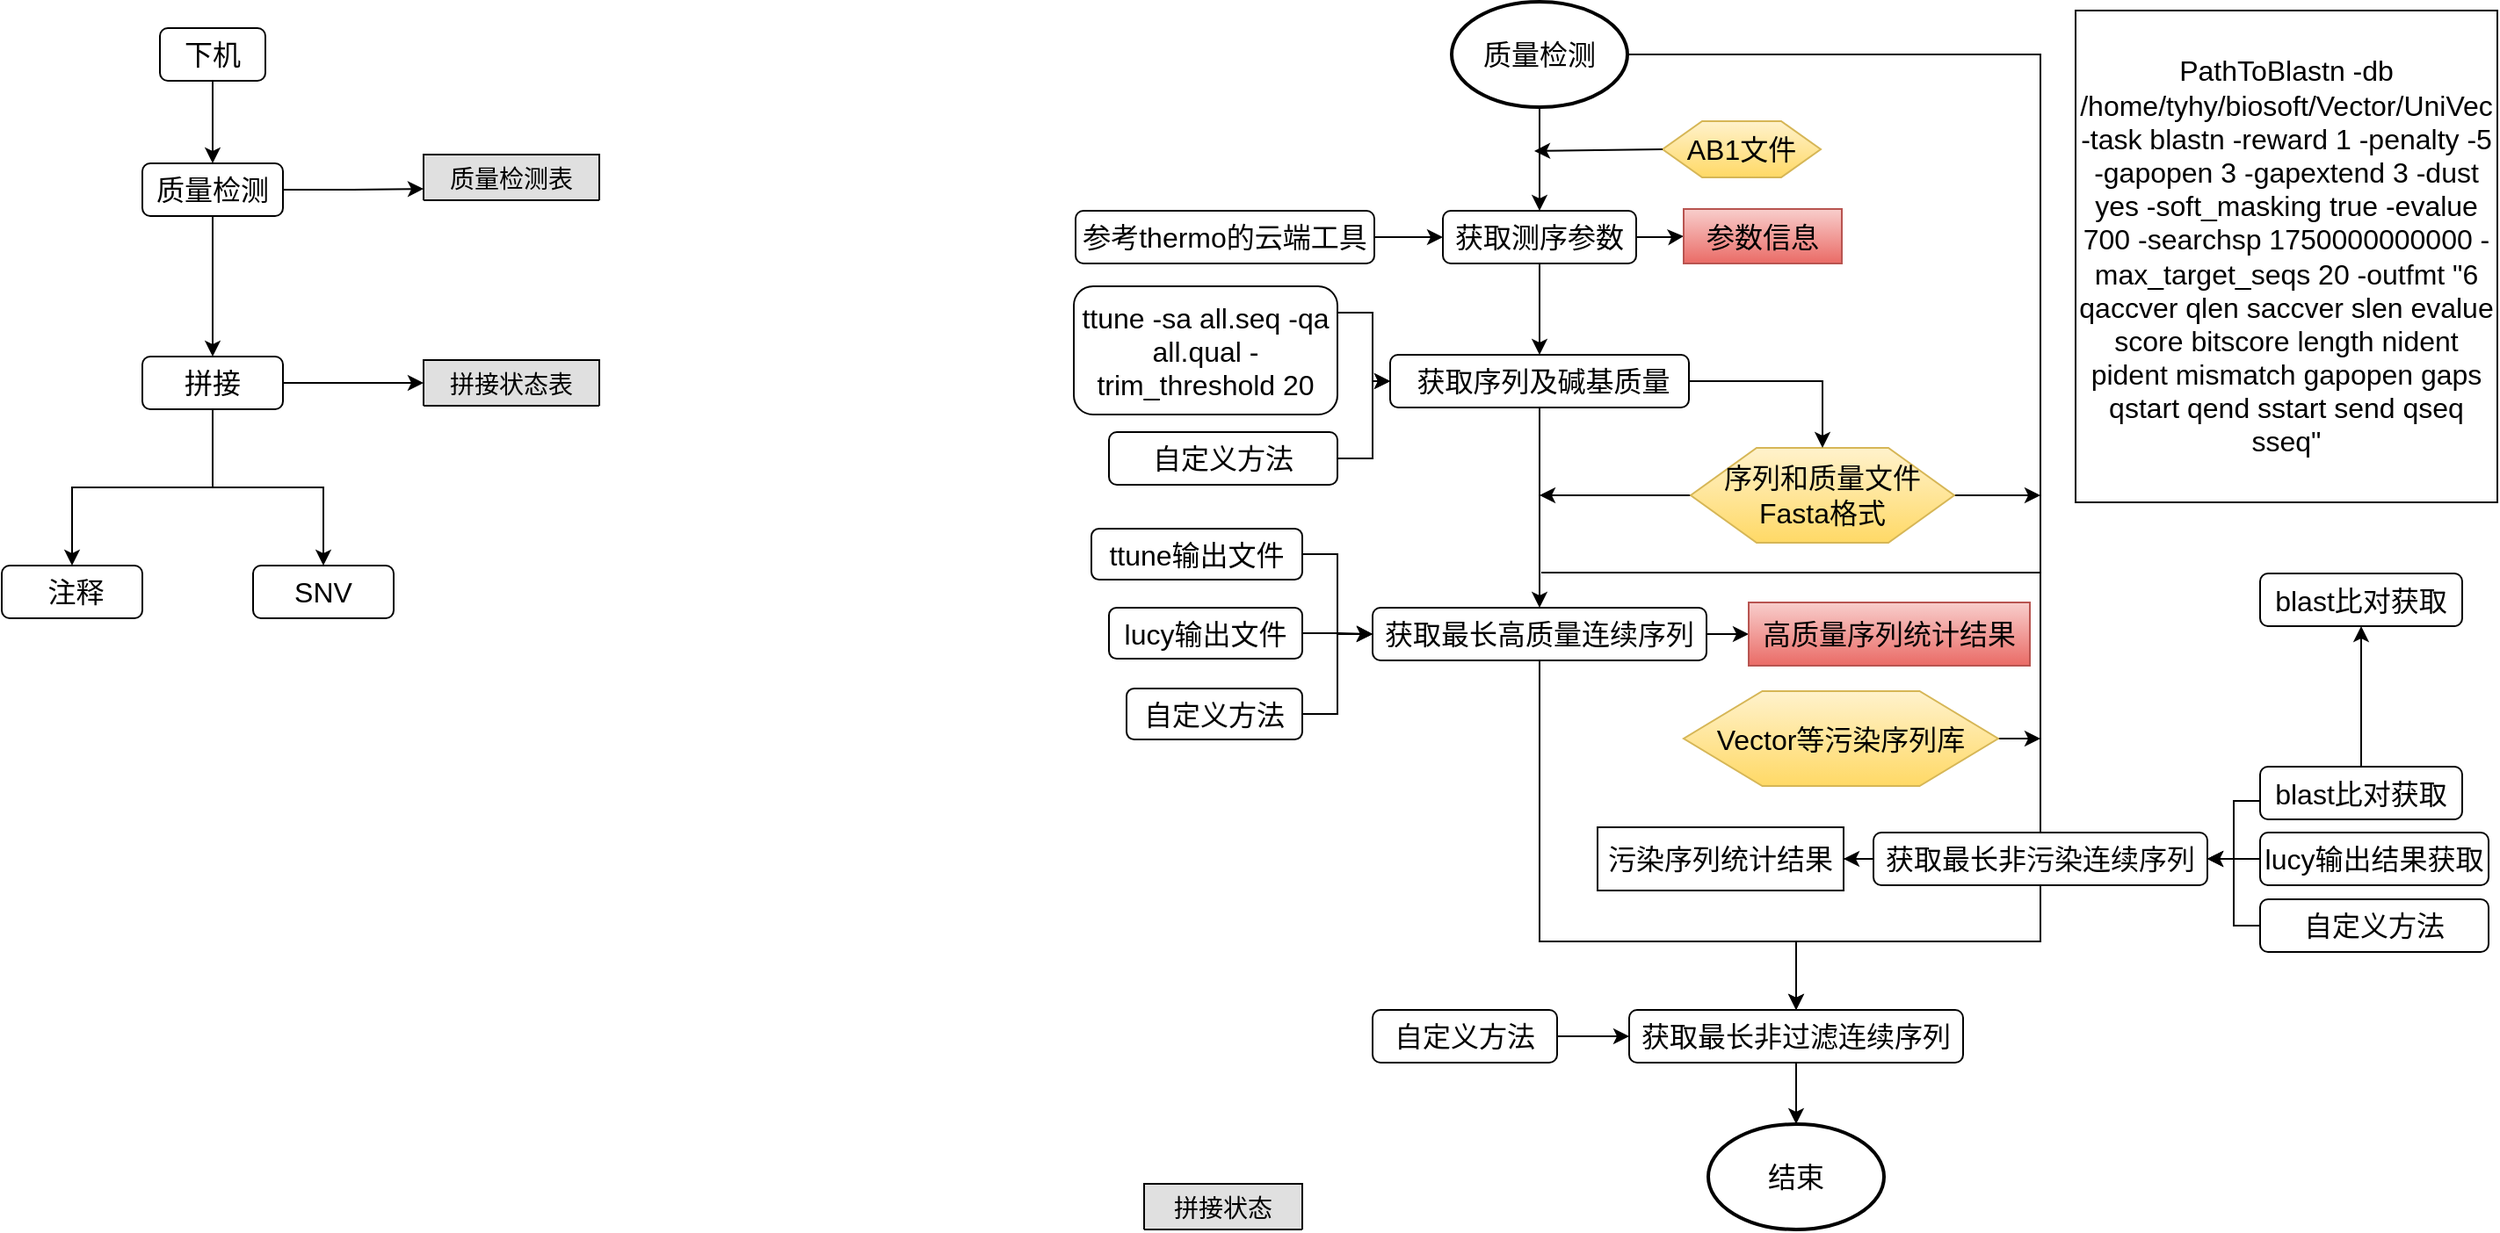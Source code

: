 <mxfile version="11.0.7" type="github"><diagram id="hXUTRAos1zV_h-Ge0WJK" name="ÃÂÃÂÃÂÃÂ§ÃÂÃÂÃÂÃÂ¬ÃÂÃÂÃÂÃÂ¬ 1 ÃÂÃÂÃÂÃÂ©ÃÂÃÂÃÂÃÂ¡ÃÂÃÂÃÂÃÂµ"><mxGraphModel dx="1422" dy="796" grid="1" gridSize="10" guides="1" tooltips="1" connect="1" arrows="1" fold="1" page="1" pageScale="1" pageWidth="827" pageHeight="1169" math="0" shadow="0"><root><mxCell id="0"/><mxCell id="1" parent="0"/><mxCell id="OMqw7U3pua5xunURWtS9-3" value="" style="edgeStyle=orthogonalEdgeStyle;rounded=0;orthogonalLoop=1;jettySize=auto;html=1;fontSize=16;" parent="1" source="OMqw7U3pua5xunURWtS9-1" target="OMqw7U3pua5xunURWtS9-2" edge="1"><mxGeometry relative="1" as="geometry"/></mxCell><mxCell id="OMqw7U3pua5xunURWtS9-1" value="下机" style="rounded=1;whiteSpace=wrap;html=1;fontSize=16;" parent="1" vertex="1"><mxGeometry x="320" y="40" width="60" height="30" as="geometry"/></mxCell><mxCell id="OMqw7U3pua5xunURWtS9-5" value="" style="edgeStyle=orthogonalEdgeStyle;rounded=0;orthogonalLoop=1;jettySize=auto;html=1;fontSize=16;entryX=0;entryY=0.75;entryDx=0;entryDy=0;" parent="1" source="OMqw7U3pua5xunURWtS9-2" target="OMqw7U3pua5xunURWtS9-9" edge="1"><mxGeometry relative="1" as="geometry"><mxPoint x="430" y="132" as="targetPoint"/></mxGeometry></mxCell><mxCell id="mqugwOnoWBToHVEHfGVO-2" value="" style="edgeStyle=orthogonalEdgeStyle;rounded=0;orthogonalLoop=1;jettySize=auto;html=1;" parent="1" source="OMqw7U3pua5xunURWtS9-2" target="mqugwOnoWBToHVEHfGVO-1" edge="1"><mxGeometry relative="1" as="geometry"/></mxCell><mxCell id="OMqw7U3pua5xunURWtS9-2" value="质量检测" style="rounded=1;whiteSpace=wrap;html=1;fontSize=16;" parent="1" vertex="1"><mxGeometry x="310" y="117" width="80" height="30" as="geometry"/></mxCell><mxCell id="mqugwOnoWBToHVEHfGVO-5" style="edgeStyle=orthogonalEdgeStyle;rounded=0;orthogonalLoop=1;jettySize=auto;html=1;entryX=0;entryY=0.5;entryDx=0;entryDy=0;" parent="1" source="mqugwOnoWBToHVEHfGVO-1" target="mqugwOnoWBToHVEHfGVO-3" edge="1"><mxGeometry relative="1" as="geometry"/></mxCell><mxCell id="oH58ICYXNor-6dpqI6_H-2" value="" style="edgeStyle=orthogonalEdgeStyle;rounded=0;orthogonalLoop=1;jettySize=auto;html=1;" edge="1" parent="1" source="mqugwOnoWBToHVEHfGVO-1" target="oH58ICYXNor-6dpqI6_H-1"><mxGeometry relative="1" as="geometry"/></mxCell><mxCell id="oH58ICYXNor-6dpqI6_H-4" style="edgeStyle=orthogonalEdgeStyle;rounded=0;orthogonalLoop=1;jettySize=auto;html=1;entryX=0.5;entryY=0;entryDx=0;entryDy=0;" edge="1" parent="1" source="mqugwOnoWBToHVEHfGVO-1" target="oH58ICYXNor-6dpqI6_H-3"><mxGeometry relative="1" as="geometry"/></mxCell><mxCell id="mqugwOnoWBToHVEHfGVO-1" value="拼接" style="rounded=1;whiteSpace=wrap;html=1;fontSize=16;" parent="1" vertex="1"><mxGeometry x="310" y="227" width="80" height="30" as="geometry"/></mxCell><mxCell id="oH58ICYXNor-6dpqI6_H-1" value="&amp;nbsp;注释" style="rounded=1;whiteSpace=wrap;html=1;fontSize=16;" vertex="1" parent="1"><mxGeometry x="230" y="346" width="80" height="30" as="geometry"/></mxCell><mxCell id="OMqw7U3pua5xunURWtS9-9" value="质量检测表" style="swimlane;fontStyle=0;childLayout=stackLayout;horizontal=1;startSize=26;fillColor=#e0e0e0;horizontalStack=0;resizeParent=1;resizeParentMax=0;resizeLast=0;collapsible=1;marginBottom=0;swimlaneFillColor=#ffffff;align=center;fontSize=14;" parent="1" vertex="1" collapsed="1"><mxGeometry x="470" y="112" width="100" height="26" as="geometry"><mxRectangle x="470" y="112" width="260" height="320" as="alternateBounds"/></mxGeometry></mxCell><mxCell id="OMqw7U3pua5xunURWtS9-12" value="Col1：样品名称&#10;Col2：测序文件&#10;Col3：原始长度&#10;Col4：低质量序列总长度&#10;Col5：低质量序列总长度占比&#10;Col6：低质量序列区间，s-e;s-e&#10;Col7：最长高质量序列连续区间，s-e&#10;Col8：过滤序列总长度（载体等）&#10;Col9：过滤序列总长度占比&#10;Col10：过滤序列区间，Vector:s-e;Vector:s-e&#10;Col11：最长非过滤序列连续区间，s-e&#10;Col12：去除序列总长度&#10;Col13：去除序列总长度占比&#10;Col14：去除序列中高质量序列长度&#10;Col15：去除序列中高质量序列占比&#10;Col16：低质量序列与高质量序列重叠长度&#10;Col17：保留序列长度&#10;Col18：保留序列长度占比&#10;Col19：保留序列区间,s-e&#10;Col20：拼接状态：[M/E/S/A/R]&#10;" style="text;strokeColor=none;fillColor=none;spacingLeft=4;spacingRight=4;overflow=hidden;rotatable=0;points=[[0,0.5],[1,0.5]];portConstraint=eastwest;fontSize=12;" parent="OMqw7U3pua5xunURWtS9-9" vertex="1"><mxGeometry y="26" width="100" height="294" as="geometry"/></mxCell><mxCell id="rMPtR7pV_oF-tUap3nxS-2" value="" style="edgeStyle=orthogonalEdgeStyle;rounded=0;orthogonalLoop=1;jettySize=auto;html=1;entryX=0.5;entryY=0;entryDx=0;entryDy=0;" parent="1" source="OMqw7U3pua5xunURWtS9-16" target="rMPtR7pV_oF-tUap3nxS-11" edge="1"><mxGeometry relative="1" as="geometry"><mxPoint x="1105" y="150" as="targetPoint"/></mxGeometry></mxCell><mxCell id="rMPtR7pV_oF-tUap3nxS-24" style="edgeStyle=orthogonalEdgeStyle;rounded=0;orthogonalLoop=1;jettySize=auto;html=1;fontSize=16;startArrow=none;startFill=0;endArrow=classic;endFill=1;entryX=0.5;entryY=0;entryDx=0;entryDy=0;" parent="1" source="OMqw7U3pua5xunURWtS9-16" target="rMPtR7pV_oF-tUap3nxS-35" edge="1"><mxGeometry relative="1" as="geometry"><mxPoint x="1390" y="510" as="targetPoint"/><Array as="points"><mxPoint x="1390" y="55"/><mxPoint x="1390" y="510"/></Array></mxGeometry></mxCell><mxCell id="OMqw7U3pua5xunURWtS9-16" value="质量检测" style="strokeWidth=2;html=1;shape=mxgraph.flowchart.start_1;whiteSpace=wrap;fontSize=16;" parent="1" vertex="1"><mxGeometry x="1055" y="25" width="100" height="60" as="geometry"/></mxCell><mxCell id="OMqw7U3pua5xunURWtS9-22" value="AB1文件" style="shape=hexagon;perimeter=hexagonPerimeter2;whiteSpace=wrap;html=1;fontSize=16;gradientColor=#ffd966;fillColor=#fff2cc;strokeColor=#d6b656;" parent="1" vertex="1"><mxGeometry x="1175" y="93" width="90" height="32" as="geometry"/></mxCell><mxCell id="rMPtR7pV_oF-tUap3nxS-23" style="edgeStyle=orthogonalEdgeStyle;rounded=0;orthogonalLoop=1;jettySize=auto;html=1;fontSize=16;" parent="1" source="OMqw7U3pua5xunURWtS9-23" edge="1"><mxGeometry relative="1" as="geometry"><mxPoint x="1105" y="306" as="targetPoint"/></mxGeometry></mxCell><mxCell id="rMPtR7pV_oF-tUap3nxS-25" style="edgeStyle=orthogonalEdgeStyle;rounded=0;orthogonalLoop=1;jettySize=auto;html=1;fontSize=16;" parent="1" source="OMqw7U3pua5xunURWtS9-23" edge="1"><mxGeometry relative="1" as="geometry"><mxPoint x="1390" y="306" as="targetPoint"/></mxGeometry></mxCell><mxCell id="OMqw7U3pua5xunURWtS9-23" value="序列和质量文件&lt;br&gt;Fasta格式" style="shape=hexagon;perimeter=hexagonPerimeter2;whiteSpace=wrap;html=1;fontSize=16;gradientColor=#ffd966;fillColor=#fff2cc;strokeColor=#d6b656;" parent="1" vertex="1"><mxGeometry x="1191" y="279" width="150" height="54" as="geometry"/></mxCell><mxCell id="rMPtR7pV_oF-tUap3nxS-8" value="" style="edgeStyle=orthogonalEdgeStyle;rounded=0;orthogonalLoop=1;jettySize=auto;html=1;entryX=0;entryY=0.5;entryDx=0;entryDy=0;" parent="1" source="rMPtR7pV_oF-tUap3nxS-7" target="rMPtR7pV_oF-tUap3nxS-3" edge="1"><mxGeometry relative="1" as="geometry"><Array as="points"><mxPoint x="1010" y="202"/><mxPoint x="1010" y="241"/></Array></mxGeometry></mxCell><mxCell id="rMPtR7pV_oF-tUap3nxS-20" style="edgeStyle=orthogonalEdgeStyle;rounded=0;orthogonalLoop=1;jettySize=auto;html=1;fontSize=16;entryX=0.5;entryY=0;entryDx=0;entryDy=0;" parent="1" source="rMPtR7pV_oF-tUap3nxS-3" target="OMqw7U3pua5xunURWtS9-23" edge="1"><mxGeometry relative="1" as="geometry"><mxPoint x="1270" y="270" as="targetPoint"/></mxGeometry></mxCell><mxCell id="rMPtR7pV_oF-tUap3nxS-22" value="" style="edgeStyle=orthogonalEdgeStyle;rounded=0;orthogonalLoop=1;jettySize=auto;html=1;fontSize=16;" parent="1" source="rMPtR7pV_oF-tUap3nxS-3" target="rMPtR7pV_oF-tUap3nxS-21" edge="1"><mxGeometry relative="1" as="geometry"/></mxCell><mxCell id="rMPtR7pV_oF-tUap3nxS-3" value="&amp;nbsp;获取序列及碱基质量" style="rounded=1;whiteSpace=wrap;html=1;fontSize=16;" parent="1" vertex="1"><mxGeometry x="1020" y="226" width="170" height="30" as="geometry"/></mxCell><mxCell id="rMPtR7pV_oF-tUap3nxS-27" value="" style="edgeStyle=orthogonalEdgeStyle;rounded=0;orthogonalLoop=1;jettySize=auto;html=1;startArrow=none;startFill=0;endArrow=classic;endFill=1;fontSize=16;entryX=0;entryY=0.5;entryDx=0;entryDy=0;" parent="1" source="rMPtR7pV_oF-tUap3nxS-26" target="rMPtR7pV_oF-tUap3nxS-21" edge="1"><mxGeometry relative="1" as="geometry"/></mxCell><mxCell id="rMPtR7pV_oF-tUap3nxS-38" value="" style="edgeStyle=orthogonalEdgeStyle;rounded=0;orthogonalLoop=1;jettySize=auto;html=1;startArrow=none;startFill=0;endArrow=classic;endFill=1;fontSize=16;entryX=0;entryY=0.5;entryDx=0;entryDy=0;" parent="1" source="rMPtR7pV_oF-tUap3nxS-21" target="rMPtR7pV_oF-tUap3nxS-39" edge="1"><mxGeometry relative="1" as="geometry"><mxPoint x="1216" y="385" as="targetPoint"/></mxGeometry></mxCell><mxCell id="rMPtR7pV_oF-tUap3nxS-49" style="edgeStyle=orthogonalEdgeStyle;rounded=0;orthogonalLoop=1;jettySize=auto;html=1;entryX=0.5;entryY=0;entryDx=0;entryDy=0;startArrow=none;startFill=0;endArrow=classic;endFill=1;fontSize=16;" parent="1" source="rMPtR7pV_oF-tUap3nxS-21" target="rMPtR7pV_oF-tUap3nxS-36" edge="1"><mxGeometry relative="1" as="geometry"><Array as="points"><mxPoint x="1105" y="560"/><mxPoint x="1251" y="560"/></Array></mxGeometry></mxCell><mxCell id="rMPtR7pV_oF-tUap3nxS-21" value="获取最长高质量连续序列" style="rounded=1;whiteSpace=wrap;html=1;fontSize=16;" parent="1" vertex="1"><mxGeometry x="1010" y="370" width="190" height="30" as="geometry"/></mxCell><mxCell id="rMPtR7pV_oF-tUap3nxS-26" value="ttune输出文件" style="rounded=1;whiteSpace=wrap;html=1;fontSize=16;" parent="1" vertex="1"><mxGeometry x="850" y="325" width="120" height="29" as="geometry"/></mxCell><mxCell id="rMPtR7pV_oF-tUap3nxS-7" value="ttune -sa all.seq -qa all.qual -trim_threshold 20" style="rounded=1;whiteSpace=wrap;html=1;fontSize=16;" parent="1" vertex="1"><mxGeometry x="840" y="187" width="150" height="73" as="geometry"/></mxCell><mxCell id="rMPtR7pV_oF-tUap3nxS-4" value="" style="endArrow=classic;html=1;exitX=0;exitY=0.5;exitDx=0;exitDy=0;" parent="1" source="OMqw7U3pua5xunURWtS9-22" edge="1"><mxGeometry width="50" height="50" relative="1" as="geometry"><mxPoint x="1151" y="109.5" as="sourcePoint"/><mxPoint x="1102" y="110" as="targetPoint"/></mxGeometry></mxCell><mxCell id="rMPtR7pV_oF-tUap3nxS-10" style="edgeStyle=orthogonalEdgeStyle;rounded=0;orthogonalLoop=1;jettySize=auto;html=1;fontSize=16;entryX=0;entryY=0.5;entryDx=0;entryDy=0;exitX=1;exitY=0.5;exitDx=0;exitDy=0;" parent="1" source="rMPtR7pV_oF-tUap3nxS-9" target="rMPtR7pV_oF-tUap3nxS-3" edge="1"><mxGeometry relative="1" as="geometry"><Array as="points"><mxPoint x="1010" y="285"/><mxPoint x="1010" y="241"/></Array></mxGeometry></mxCell><mxCell id="rMPtR7pV_oF-tUap3nxS-9" value="自定义方法" style="rounded=1;whiteSpace=wrap;html=1;fontSize=16;" parent="1" vertex="1"><mxGeometry x="860" y="270" width="130" height="30" as="geometry"/></mxCell><mxCell id="rMPtR7pV_oF-tUap3nxS-12" style="edgeStyle=orthogonalEdgeStyle;rounded=0;orthogonalLoop=1;jettySize=auto;html=1;entryX=0.5;entryY=0;entryDx=0;entryDy=0;fontSize=16;" parent="1" source="rMPtR7pV_oF-tUap3nxS-11" target="rMPtR7pV_oF-tUap3nxS-3" edge="1"><mxGeometry relative="1" as="geometry"/></mxCell><mxCell id="rMPtR7pV_oF-tUap3nxS-17" style="edgeStyle=orthogonalEdgeStyle;rounded=0;orthogonalLoop=1;jettySize=auto;html=1;entryX=0;entryY=0.5;entryDx=0;entryDy=0;fontSize=16;" parent="1" source="rMPtR7pV_oF-tUap3nxS-11" target="rMPtR7pV_oF-tUap3nxS-16" edge="1"><mxGeometry relative="1" as="geometry"/></mxCell><mxCell id="rMPtR7pV_oF-tUap3nxS-11" value="获取测序参数" style="rounded=1;whiteSpace=wrap;html=1;fontSize=16;" parent="1" vertex="1"><mxGeometry x="1050" y="144" width="110" height="30" as="geometry"/></mxCell><mxCell id="rMPtR7pV_oF-tUap3nxS-15" style="edgeStyle=orthogonalEdgeStyle;rounded=0;orthogonalLoop=1;jettySize=auto;html=1;entryX=0;entryY=0.5;entryDx=0;entryDy=0;fontSize=16;" parent="1" source="rMPtR7pV_oF-tUap3nxS-13" target="rMPtR7pV_oF-tUap3nxS-11" edge="1"><mxGeometry relative="1" as="geometry"/></mxCell><mxCell id="rMPtR7pV_oF-tUap3nxS-13" value="参考thermo的云端工具" style="rounded=1;whiteSpace=wrap;html=1;fontSize=16;" parent="1" vertex="1"><mxGeometry x="841" y="144" width="170" height="30" as="geometry"/></mxCell><mxCell id="rMPtR7pV_oF-tUap3nxS-16" value="参数信息" style="whiteSpace=wrap;html=1;aspect=fixed;fontSize=16;fillColor=#f8cecc;strokeColor=#b85450;gradientColor=#ea6b66;" parent="1" vertex="1"><mxGeometry x="1187" y="143" width="90" height="31" as="geometry"/></mxCell><mxCell id="rMPtR7pV_oF-tUap3nxS-29" style="edgeStyle=orthogonalEdgeStyle;rounded=0;orthogonalLoop=1;jettySize=auto;html=1;entryX=0;entryY=0.5;entryDx=0;entryDy=0;startArrow=none;startFill=0;endArrow=classic;endFill=1;fontSize=16;" parent="1" source="rMPtR7pV_oF-tUap3nxS-28" target="rMPtR7pV_oF-tUap3nxS-21" edge="1"><mxGeometry relative="1" as="geometry"/></mxCell><mxCell id="rMPtR7pV_oF-tUap3nxS-28" value="lucy输出文件" style="rounded=1;whiteSpace=wrap;html=1;fontSize=16;" parent="1" vertex="1"><mxGeometry x="860" y="370" width="110" height="29" as="geometry"/></mxCell><mxCell id="rMPtR7pV_oF-tUap3nxS-31" style="edgeStyle=orthogonalEdgeStyle;rounded=0;orthogonalLoop=1;jettySize=auto;html=1;entryX=0;entryY=0.5;entryDx=0;entryDy=0;startArrow=none;startFill=0;endArrow=classic;endFill=1;fontSize=16;" parent="1" source="rMPtR7pV_oF-tUap3nxS-30" target="rMPtR7pV_oF-tUap3nxS-21" edge="1"><mxGeometry relative="1" as="geometry"/></mxCell><mxCell id="rMPtR7pV_oF-tUap3nxS-30" value="自定义方法" style="rounded=1;whiteSpace=wrap;html=1;fontSize=16;" parent="1" vertex="1"><mxGeometry x="870" y="416" width="100" height="29" as="geometry"/></mxCell><mxCell id="rMPtR7pV_oF-tUap3nxS-34" style="edgeStyle=orthogonalEdgeStyle;rounded=0;orthogonalLoop=1;jettySize=auto;html=1;startArrow=none;startFill=0;endArrow=classic;endFill=1;fontSize=16;" parent="1" source="rMPtR7pV_oF-tUap3nxS-32" edge="1"><mxGeometry relative="1" as="geometry"><mxPoint x="1390" y="444.5" as="targetPoint"/></mxGeometry></mxCell><mxCell id="rMPtR7pV_oF-tUap3nxS-32" value="Vector等污染序列库" style="shape=hexagon;perimeter=hexagonPerimeter2;whiteSpace=wrap;html=1;fontSize=16;gradientColor=#ffd966;fillColor=#fff2cc;strokeColor=#d6b656;" parent="1" vertex="1"><mxGeometry x="1187" y="417.5" width="179" height="54" as="geometry"/></mxCell><mxCell id="rMPtR7pV_oF-tUap3nxS-33" value="" style="endArrow=none;html=1;fontSize=16;" parent="1" edge="1"><mxGeometry width="50" height="50" relative="1" as="geometry"><mxPoint x="1106" y="350" as="sourcePoint"/><mxPoint x="1390" y="350" as="targetPoint"/></mxGeometry></mxCell><mxCell id="rMPtR7pV_oF-tUap3nxS-41" style="edgeStyle=orthogonalEdgeStyle;rounded=0;orthogonalLoop=1;jettySize=auto;html=1;startArrow=none;startFill=0;endArrow=classic;endFill=1;fontSize=16;entryX=1;entryY=0.5;entryDx=0;entryDy=0;" parent="1" source="rMPtR7pV_oF-tUap3nxS-35" target="rMPtR7pV_oF-tUap3nxS-40" edge="1"><mxGeometry relative="1" as="geometry"><mxPoint x="1250" y="513" as="targetPoint"/></mxGeometry></mxCell><mxCell id="rMPtR7pV_oF-tUap3nxS-43" value="" style="edgeStyle=orthogonalEdgeStyle;rounded=0;orthogonalLoop=1;jettySize=auto;html=1;startArrow=none;startFill=0;endArrow=classic;endFill=1;fontSize=16;exitX=0;exitY=0.5;exitDx=0;exitDy=0;" parent="1" source="rMPtR7pV_oF-tUap3nxS-42" target="rMPtR7pV_oF-tUap3nxS-35" edge="1"><mxGeometry relative="1" as="geometry"><Array as="points"><mxPoint x="1515" y="480"/><mxPoint x="1500" y="480"/><mxPoint x="1500" y="513"/></Array></mxGeometry></mxCell><mxCell id="rMPtR7pV_oF-tUap3nxS-50" style="edgeStyle=orthogonalEdgeStyle;rounded=0;orthogonalLoop=1;jettySize=auto;html=1;entryX=0.5;entryY=0;entryDx=0;entryDy=0;startArrow=none;startFill=0;endArrow=classic;endFill=1;fontSize=16;" parent="1" source="rMPtR7pV_oF-tUap3nxS-35" target="rMPtR7pV_oF-tUap3nxS-36" edge="1"><mxGeometry relative="1" as="geometry"><Array as="points"><mxPoint x="1390" y="560"/><mxPoint x="1251" y="560"/></Array></mxGeometry></mxCell><mxCell id="rMPtR7pV_oF-tUap3nxS-35" value="获取最长非污染连续序列" style="rounded=1;whiteSpace=wrap;html=1;fontSize=16;" parent="1" vertex="1"><mxGeometry x="1295" y="498" width="190" height="30" as="geometry"/></mxCell><mxCell id="rMPtR7pV_oF-tUap3nxS-57" value="" style="edgeStyle=orthogonalEdgeStyle;rounded=0;orthogonalLoop=1;jettySize=auto;html=1;startArrow=none;startFill=0;endArrow=classic;endFill=1;fontSize=16;" parent="1" source="rMPtR7pV_oF-tUap3nxS-42" target="rMPtR7pV_oF-tUap3nxS-56" edge="1"><mxGeometry relative="1" as="geometry"/></mxCell><mxCell id="rMPtR7pV_oF-tUap3nxS-42" value="blast比对获取" style="rounded=1;whiteSpace=wrap;html=1;fontSize=16;" parent="1" vertex="1"><mxGeometry x="1515" y="460.5" width="115" height="30" as="geometry"/></mxCell><mxCell id="rMPtR7pV_oF-tUap3nxS-56" value="blast比对获取" style="rounded=1;whiteSpace=wrap;html=1;fontSize=16;" parent="1" vertex="1"><mxGeometry x="1515" y="350.5" width="115" height="30" as="geometry"/></mxCell><mxCell id="rMPtR7pV_oF-tUap3nxS-52" value="" style="edgeStyle=orthogonalEdgeStyle;rounded=0;orthogonalLoop=1;jettySize=auto;html=1;startArrow=none;startFill=0;endArrow=classic;endFill=1;fontSize=16;" parent="1" source="rMPtR7pV_oF-tUap3nxS-51" target="rMPtR7pV_oF-tUap3nxS-36" edge="1"><mxGeometry relative="1" as="geometry"/></mxCell><mxCell id="rMPtR7pV_oF-tUap3nxS-54" value="" style="edgeStyle=orthogonalEdgeStyle;rounded=0;orthogonalLoop=1;jettySize=auto;html=1;startArrow=none;startFill=0;endArrow=classic;endFill=1;fontSize=16;entryX=0.5;entryY=0;entryDx=0;entryDy=0;entryPerimeter=0;" parent="1" source="rMPtR7pV_oF-tUap3nxS-36" target="rMPtR7pV_oF-tUap3nxS-55" edge="1"><mxGeometry relative="1" as="geometry"><mxPoint x="1251" y="709" as="targetPoint"/></mxGeometry></mxCell><mxCell id="rMPtR7pV_oF-tUap3nxS-36" value="获取最长非过滤连续序列" style="rounded=1;whiteSpace=wrap;html=1;fontSize=16;" parent="1" vertex="1"><mxGeometry x="1156" y="599" width="190" height="30" as="geometry"/></mxCell><mxCell id="rMPtR7pV_oF-tUap3nxS-51" value="自定义方法" style="rounded=1;whiteSpace=wrap;html=1;fontSize=16;" parent="1" vertex="1"><mxGeometry x="1010" y="599" width="105" height="30" as="geometry"/></mxCell><mxCell id="rMPtR7pV_oF-tUap3nxS-39" value="高质量序列统计结果" style="rounded=0;whiteSpace=wrap;html=1;fontSize=16;gradientColor=#ea6b66;fillColor=#f8cecc;strokeColor=#b85450;" parent="1" vertex="1"><mxGeometry x="1224" y="367" width="160" height="36" as="geometry"/></mxCell><mxCell id="rMPtR7pV_oF-tUap3nxS-40" value="污染序列统计结果" style="rounded=0;whiteSpace=wrap;html=1;fontSize=16;" parent="1" vertex="1"><mxGeometry x="1138" y="495" width="140" height="36" as="geometry"/></mxCell><mxCell id="rMPtR7pV_oF-tUap3nxS-45" style="edgeStyle=orthogonalEdgeStyle;rounded=0;orthogonalLoop=1;jettySize=auto;html=1;entryX=1;entryY=0.5;entryDx=0;entryDy=0;startArrow=none;startFill=0;endArrow=classic;endFill=1;fontSize=16;" parent="1" source="rMPtR7pV_oF-tUap3nxS-44" target="rMPtR7pV_oF-tUap3nxS-35" edge="1"><mxGeometry relative="1" as="geometry"/></mxCell><mxCell id="rMPtR7pV_oF-tUap3nxS-44" value="lucy输出结果获取" style="rounded=1;whiteSpace=wrap;html=1;fontSize=16;" parent="1" vertex="1"><mxGeometry x="1515" y="498" width="130" height="30" as="geometry"/></mxCell><mxCell id="rMPtR7pV_oF-tUap3nxS-48" style="edgeStyle=orthogonalEdgeStyle;rounded=0;orthogonalLoop=1;jettySize=auto;html=1;entryX=1;entryY=0.5;entryDx=0;entryDy=0;startArrow=none;startFill=0;endArrow=classic;endFill=1;fontSize=16;" parent="1" source="rMPtR7pV_oF-tUap3nxS-46" target="rMPtR7pV_oF-tUap3nxS-35" edge="1"><mxGeometry relative="1" as="geometry"><Array as="points"><mxPoint x="1500" y="551"/><mxPoint x="1500" y="513"/></Array></mxGeometry></mxCell><mxCell id="rMPtR7pV_oF-tUap3nxS-46" value="自定义方法" style="rounded=1;whiteSpace=wrap;html=1;fontSize=16;" parent="1" vertex="1"><mxGeometry x="1515" y="536" width="130" height="30" as="geometry"/></mxCell><mxCell id="rMPtR7pV_oF-tUap3nxS-55" value="结束" style="strokeWidth=2;html=1;shape=mxgraph.flowchart.start_1;whiteSpace=wrap;fontSize=16;" parent="1" vertex="1"><mxGeometry x="1201" y="664" width="100" height="60" as="geometry"/></mxCell><mxCell id="rMPtR7pV_oF-tUap3nxS-59" value="PathToBlastn -db /home/tyhy/biosoft/Vector/UniVec -task blastn -reward 1 -penalty -5 -gapopen 3 -gapextend 3 -dust yes -soft_masking true -evalue 700 -searchsp 1750000000000 -max_target_seqs 20 -outfmt &quot;6 qaccver qlen saccver slen evalue score bitscore length nident pident mismatch gapopen gaps qstart qend sstart send qseq sseq&quot;" style="rounded=0;whiteSpace=wrap;html=1;fontSize=16;" parent="1" vertex="1"><mxGeometry x="1410" y="30" width="240" height="280" as="geometry"/></mxCell><mxCell id="mqugwOnoWBToHVEHfGVO-3" value="拼接状态表" style="swimlane;fontStyle=0;childLayout=stackLayout;horizontal=1;startSize=26;fillColor=#e0e0e0;horizontalStack=0;resizeParent=1;resizeParentMax=0;resizeLast=0;collapsible=1;marginBottom=0;swimlaneFillColor=#ffffff;align=center;fontSize=14;" parent="1" vertex="1" collapsed="1"><mxGeometry x="470" y="229" width="100" height="26" as="geometry"><mxRectangle x="470" y="229" width="260" height="190" as="alternateBounds"/></mxGeometry></mxCell><mxCell id="mqugwOnoWBToHVEHfGVO-4" value="Col1：样品名称&#10;Col2：拼接状态(Y/P/N)&#10;Col3：Contig数目&#10;Col4：Contig长度(;分隔)&#10;Col5：参与拼接测序文件列表(;分隔)&#10;Col6：Singlets数&#10;Col7：Singlets测序文件列表(;隔开）&#10;Col8：序列质量测序不一致数&#10;Col9：序列质量不一致测序文件列表(;分隔)&#10;Col10：质量控制不达要求数&#10;Col11：质量控制不达要求测序文件列表(;分隔)&#10;" style="text;strokeColor=none;fillColor=none;spacingLeft=4;spacingRight=4;overflow=hidden;rotatable=0;points=[[0,0.5],[1,0.5]];portConstraint=eastwest;fontSize=12;" parent="mqugwOnoWBToHVEHfGVO-3" vertex="1"><mxGeometry y="26" width="100" height="164" as="geometry"/></mxCell><mxCell id="mqugwOnoWBToHVEHfGVO-6" value="拼接状态" style="swimlane;fontStyle=0;childLayout=stackLayout;horizontal=1;startSize=26;fillColor=#e0e0e0;horizontalStack=0;resizeParent=1;resizeParentMax=0;resizeLast=0;collapsible=1;marginBottom=0;swimlaneFillColor=#ffffff;align=center;fontSize=14;" parent="1" vertex="1" collapsed="1"><mxGeometry x="880" y="698" width="90" height="26" as="geometry"><mxRectangle x="880" y="698" width="310" height="200" as="alternateBounds"/></mxGeometry></mxCell><mxCell id="mqugwOnoWBToHVEHfGVO-7" value="M： Missing，在处理中被过滤（比如文件错误等）&#10;E：Exclude, 在处理中，没有缺少序列或质量&#10;S：singlets，参与拼接，但没拼接成contig&#10;A：Assembly，参与拼接，拼接成contig&#10;R：Remove，没有达到质量要求，过滤" style="text;strokeColor=none;fillColor=none;spacingLeft=4;spacingRight=4;overflow=hidden;rotatable=0;points=[[0,0.5],[1,0.5]];portConstraint=eastwest;fontSize=12;" parent="mqugwOnoWBToHVEHfGVO-6" vertex="1"><mxGeometry y="26" width="90" height="174" as="geometry"/></mxCell><mxCell id="oH58ICYXNor-6dpqI6_H-3" value="SNV" style="rounded=1;whiteSpace=wrap;html=1;fontSize=16;" vertex="1" parent="1"><mxGeometry x="373" y="346" width="80" height="30" as="geometry"/></mxCell></root></mxGraphModel></diagram></mxfile>